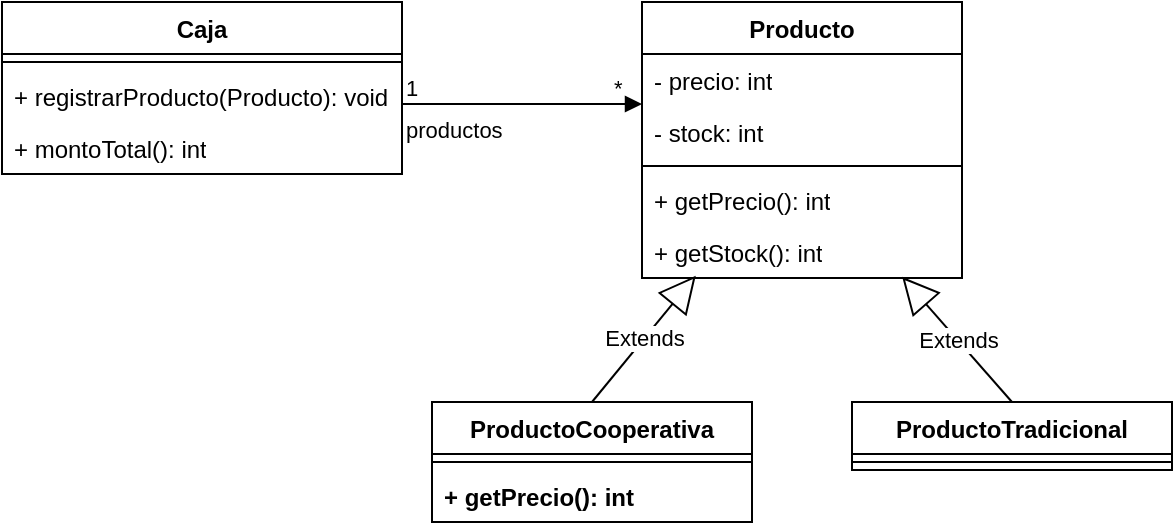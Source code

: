 <mxfile version="28.2.0">
  <diagram id="ETK5E2Zzt-sv99W6D4xE" name="Página-1">
    <mxGraphModel dx="586" dy="284" grid="1" gridSize="10" guides="1" tooltips="1" connect="1" arrows="1" fold="1" page="1" pageScale="1" pageWidth="827" pageHeight="1169" math="0" shadow="0">
      <root>
        <mxCell id="0" />
        <mxCell id="1" parent="0" />
        <mxCell id="1pRbSow2ib54UBNcv1-X-1" value="Caja" style="swimlane;fontStyle=1;align=center;verticalAlign=top;childLayout=stackLayout;horizontal=1;startSize=26;horizontalStack=0;resizeParent=1;resizeParentMax=0;resizeLast=0;collapsible=1;marginBottom=0;whiteSpace=wrap;html=1;" parent="1" vertex="1">
          <mxGeometry x="10" y="80" width="200" height="86" as="geometry" />
        </mxCell>
        <mxCell id="1pRbSow2ib54UBNcv1-X-3" value="" style="line;strokeWidth=1;fillColor=none;align=left;verticalAlign=middle;spacingTop=-1;spacingLeft=3;spacingRight=3;rotatable=0;labelPosition=right;points=[];portConstraint=eastwest;strokeColor=inherit;" parent="1pRbSow2ib54UBNcv1-X-1" vertex="1">
          <mxGeometry y="26" width="200" height="8" as="geometry" />
        </mxCell>
        <mxCell id="1pRbSow2ib54UBNcv1-X-4" value="+ registrarProducto(Producto): void" style="text;strokeColor=none;fillColor=none;align=left;verticalAlign=top;spacingLeft=4;spacingRight=4;overflow=hidden;rotatable=0;points=[[0,0.5],[1,0.5]];portConstraint=eastwest;whiteSpace=wrap;html=1;" parent="1pRbSow2ib54UBNcv1-X-1" vertex="1">
          <mxGeometry y="34" width="200" height="26" as="geometry" />
        </mxCell>
        <mxCell id="aPsKVs5d77E0LkqoVuS4-20" value="+ montoTotal(): int" style="text;strokeColor=none;fillColor=none;align=left;verticalAlign=top;spacingLeft=4;spacingRight=4;overflow=hidden;rotatable=0;points=[[0,0.5],[1,0.5]];portConstraint=eastwest;whiteSpace=wrap;html=1;" vertex="1" parent="1pRbSow2ib54UBNcv1-X-1">
          <mxGeometry y="60" width="200" height="26" as="geometry" />
        </mxCell>
        <mxCell id="aPsKVs5d77E0LkqoVuS4-1" value="Producto" style="swimlane;fontStyle=1;align=center;verticalAlign=top;childLayout=stackLayout;horizontal=1;startSize=26;horizontalStack=0;resizeParent=1;resizeParentMax=0;resizeLast=0;collapsible=1;marginBottom=0;whiteSpace=wrap;html=1;" vertex="1" parent="1">
          <mxGeometry x="330" y="80" width="160" height="138" as="geometry" />
        </mxCell>
        <mxCell id="aPsKVs5d77E0LkqoVuS4-17" value="- precio: int" style="text;strokeColor=none;fillColor=none;align=left;verticalAlign=top;spacingLeft=4;spacingRight=4;overflow=hidden;rotatable=0;points=[[0,0.5],[1,0.5]];portConstraint=eastwest;whiteSpace=wrap;html=1;" vertex="1" parent="aPsKVs5d77E0LkqoVuS4-1">
          <mxGeometry y="26" width="160" height="26" as="geometry" />
        </mxCell>
        <mxCell id="aPsKVs5d77E0LkqoVuS4-13" value="- stock: int" style="text;strokeColor=none;fillColor=none;align=left;verticalAlign=top;spacingLeft=4;spacingRight=4;overflow=hidden;rotatable=0;points=[[0,0.5],[1,0.5]];portConstraint=eastwest;whiteSpace=wrap;html=1;" vertex="1" parent="aPsKVs5d77E0LkqoVuS4-1">
          <mxGeometry y="52" width="160" height="26" as="geometry" />
        </mxCell>
        <mxCell id="aPsKVs5d77E0LkqoVuS4-14" value="productos" style="endArrow=block;endFill=1;html=1;edgeStyle=orthogonalEdgeStyle;align=left;verticalAlign=top;rounded=0;" edge="1" parent="aPsKVs5d77E0LkqoVuS4-1">
          <mxGeometry x="-1" relative="1" as="geometry">
            <mxPoint x="-120" y="51" as="sourcePoint" />
            <mxPoint y="51" as="targetPoint" />
          </mxGeometry>
        </mxCell>
        <mxCell id="aPsKVs5d77E0LkqoVuS4-15" value="1" style="edgeLabel;resizable=0;html=1;align=left;verticalAlign=bottom;" connectable="0" vertex="1" parent="aPsKVs5d77E0LkqoVuS4-14">
          <mxGeometry x="-1" relative="1" as="geometry" />
        </mxCell>
        <mxCell id="aPsKVs5d77E0LkqoVuS4-3" value="" style="line;strokeWidth=1;fillColor=none;align=left;verticalAlign=middle;spacingTop=-1;spacingLeft=3;spacingRight=3;rotatable=0;labelPosition=right;points=[];portConstraint=eastwest;strokeColor=inherit;" vertex="1" parent="aPsKVs5d77E0LkqoVuS4-1">
          <mxGeometry y="78" width="160" height="8" as="geometry" />
        </mxCell>
        <mxCell id="aPsKVs5d77E0LkqoVuS4-4" value="+ getPrecio(): int" style="text;strokeColor=none;fillColor=none;align=left;verticalAlign=top;spacingLeft=4;spacingRight=4;overflow=hidden;rotatable=0;points=[[0,0.5],[1,0.5]];portConstraint=eastwest;whiteSpace=wrap;html=1;" vertex="1" parent="aPsKVs5d77E0LkqoVuS4-1">
          <mxGeometry y="86" width="160" height="26" as="geometry" />
        </mxCell>
        <mxCell id="aPsKVs5d77E0LkqoVuS4-21" value="+ getStock(): int" style="text;strokeColor=none;fillColor=none;align=left;verticalAlign=top;spacingLeft=4;spacingRight=4;overflow=hidden;rotatable=0;points=[[0,0.5],[1,0.5]];portConstraint=eastwest;whiteSpace=wrap;html=1;" vertex="1" parent="aPsKVs5d77E0LkqoVuS4-1">
          <mxGeometry y="112" width="160" height="26" as="geometry" />
        </mxCell>
        <mxCell id="aPsKVs5d77E0LkqoVuS4-5" value="ProductoTradicional" style="swimlane;fontStyle=1;align=center;verticalAlign=top;childLayout=stackLayout;horizontal=1;startSize=26;horizontalStack=0;resizeParent=1;resizeParentMax=0;resizeLast=0;collapsible=1;marginBottom=0;whiteSpace=wrap;html=1;" vertex="1" parent="1">
          <mxGeometry x="435" y="280" width="160" height="34" as="geometry" />
        </mxCell>
        <mxCell id="aPsKVs5d77E0LkqoVuS4-7" value="" style="line;strokeWidth=1;fillColor=none;align=left;verticalAlign=middle;spacingTop=-1;spacingLeft=3;spacingRight=3;rotatable=0;labelPosition=right;points=[];portConstraint=eastwest;strokeColor=inherit;" vertex="1" parent="aPsKVs5d77E0LkqoVuS4-5">
          <mxGeometry y="26" width="160" height="8" as="geometry" />
        </mxCell>
        <mxCell id="aPsKVs5d77E0LkqoVuS4-9" value="ProductoCooperativa" style="swimlane;fontStyle=1;align=center;verticalAlign=top;childLayout=stackLayout;horizontal=1;startSize=26;horizontalStack=0;resizeParent=1;resizeParentMax=0;resizeLast=0;collapsible=1;marginBottom=0;whiteSpace=wrap;html=1;" vertex="1" parent="1">
          <mxGeometry x="225" y="280" width="160" height="60" as="geometry" />
        </mxCell>
        <mxCell id="aPsKVs5d77E0LkqoVuS4-11" value="" style="line;strokeWidth=1;fillColor=none;align=left;verticalAlign=middle;spacingTop=-1;spacingLeft=3;spacingRight=3;rotatable=0;labelPosition=right;points=[];portConstraint=eastwest;strokeColor=inherit;" vertex="1" parent="aPsKVs5d77E0LkqoVuS4-9">
          <mxGeometry y="26" width="160" height="8" as="geometry" />
        </mxCell>
        <mxCell id="aPsKVs5d77E0LkqoVuS4-12" value="&lt;b&gt;+ getPrecio(): int&lt;/b&gt;" style="text;strokeColor=none;fillColor=none;align=left;verticalAlign=top;spacingLeft=4;spacingRight=4;overflow=hidden;rotatable=0;points=[[0,0.5],[1,0.5]];portConstraint=eastwest;whiteSpace=wrap;html=1;" vertex="1" parent="aPsKVs5d77E0LkqoVuS4-9">
          <mxGeometry y="34" width="160" height="26" as="geometry" />
        </mxCell>
        <mxCell id="aPsKVs5d77E0LkqoVuS4-16" value="*" style="edgeLabel;resizable=0;html=1;align=left;verticalAlign=bottom;" connectable="0" vertex="1" parent="1">
          <mxGeometry x="314" y="131" as="geometry" />
        </mxCell>
        <mxCell id="aPsKVs5d77E0LkqoVuS4-18" value="Extends" style="endArrow=block;endSize=16;endFill=0;html=1;rounded=0;exitX=0.5;exitY=0;exitDx=0;exitDy=0;entryX=0.168;entryY=0.956;entryDx=0;entryDy=0;entryPerimeter=0;" edge="1" parent="1" source="aPsKVs5d77E0LkqoVuS4-9" target="aPsKVs5d77E0LkqoVuS4-21">
          <mxGeometry width="160" relative="1" as="geometry">
            <mxPoint x="220" y="200" as="sourcePoint" />
            <mxPoint x="373" y="190" as="targetPoint" />
          </mxGeometry>
        </mxCell>
        <mxCell id="aPsKVs5d77E0LkqoVuS4-19" value="Extends" style="endArrow=block;endSize=16;endFill=0;html=1;rounded=0;exitX=0.5;exitY=0;exitDx=0;exitDy=0;entryX=0.813;entryY=0.978;entryDx=0;entryDy=0;entryPerimeter=0;" edge="1" parent="1" source="aPsKVs5d77E0LkqoVuS4-5" target="aPsKVs5d77E0LkqoVuS4-21">
          <mxGeometry width="160" relative="1" as="geometry">
            <mxPoint x="220" y="200" as="sourcePoint" />
            <mxPoint x="380" y="200" as="targetPoint" />
          </mxGeometry>
        </mxCell>
      </root>
    </mxGraphModel>
  </diagram>
</mxfile>

